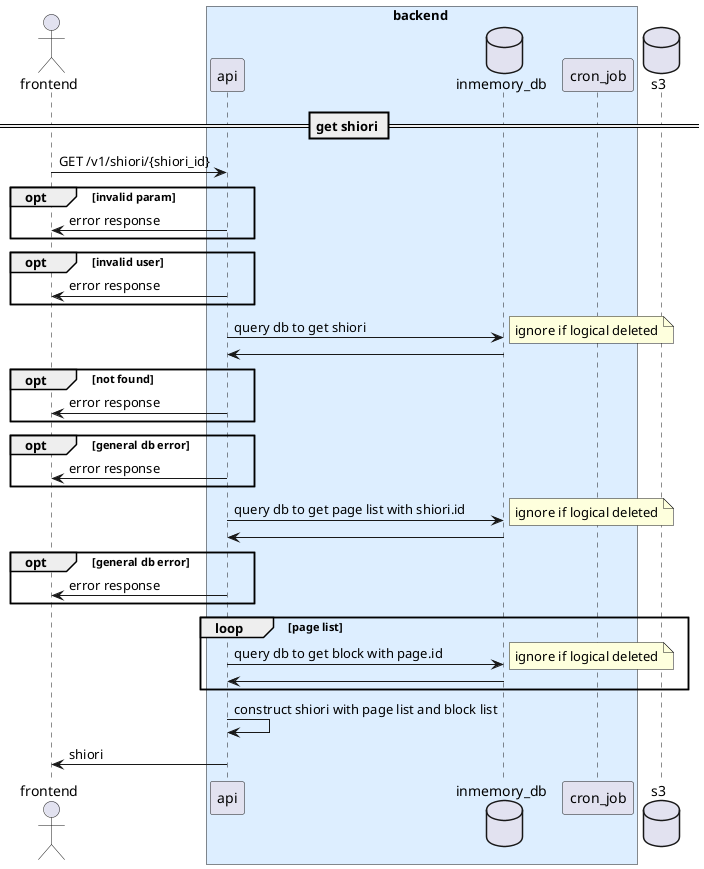 @startuml

actor frontend as fe
box backend #ddeeff
participant api
database inmemory_db as db
participant cron_job as cron
end box
database s3 as s3

== get shiori ==

fe -> api: GET /v1/shiori/{shiori_id}

opt invalid param
  api -> fe: error response
end opt

opt invalid user
  api -> fe: error response
end opt

api -> db: query db to get shiori
note right: ignore if logical deleted
db -> api:

opt not found
  api -> fe: error response
end opt

opt general db error
  api -> fe: error response
end opt

api -> db: query db to get page list with shiori.id
note right: ignore if logical deleted
db -> api:

opt general db error
  api -> fe: error response
end opt

loop page list
  api -> db: query db to get block with page.id
  note right: ignore if logical deleted
  db -> api:
end loop

api -> api: construct shiori with page list and block list

api -> fe: shiori

@enduml
